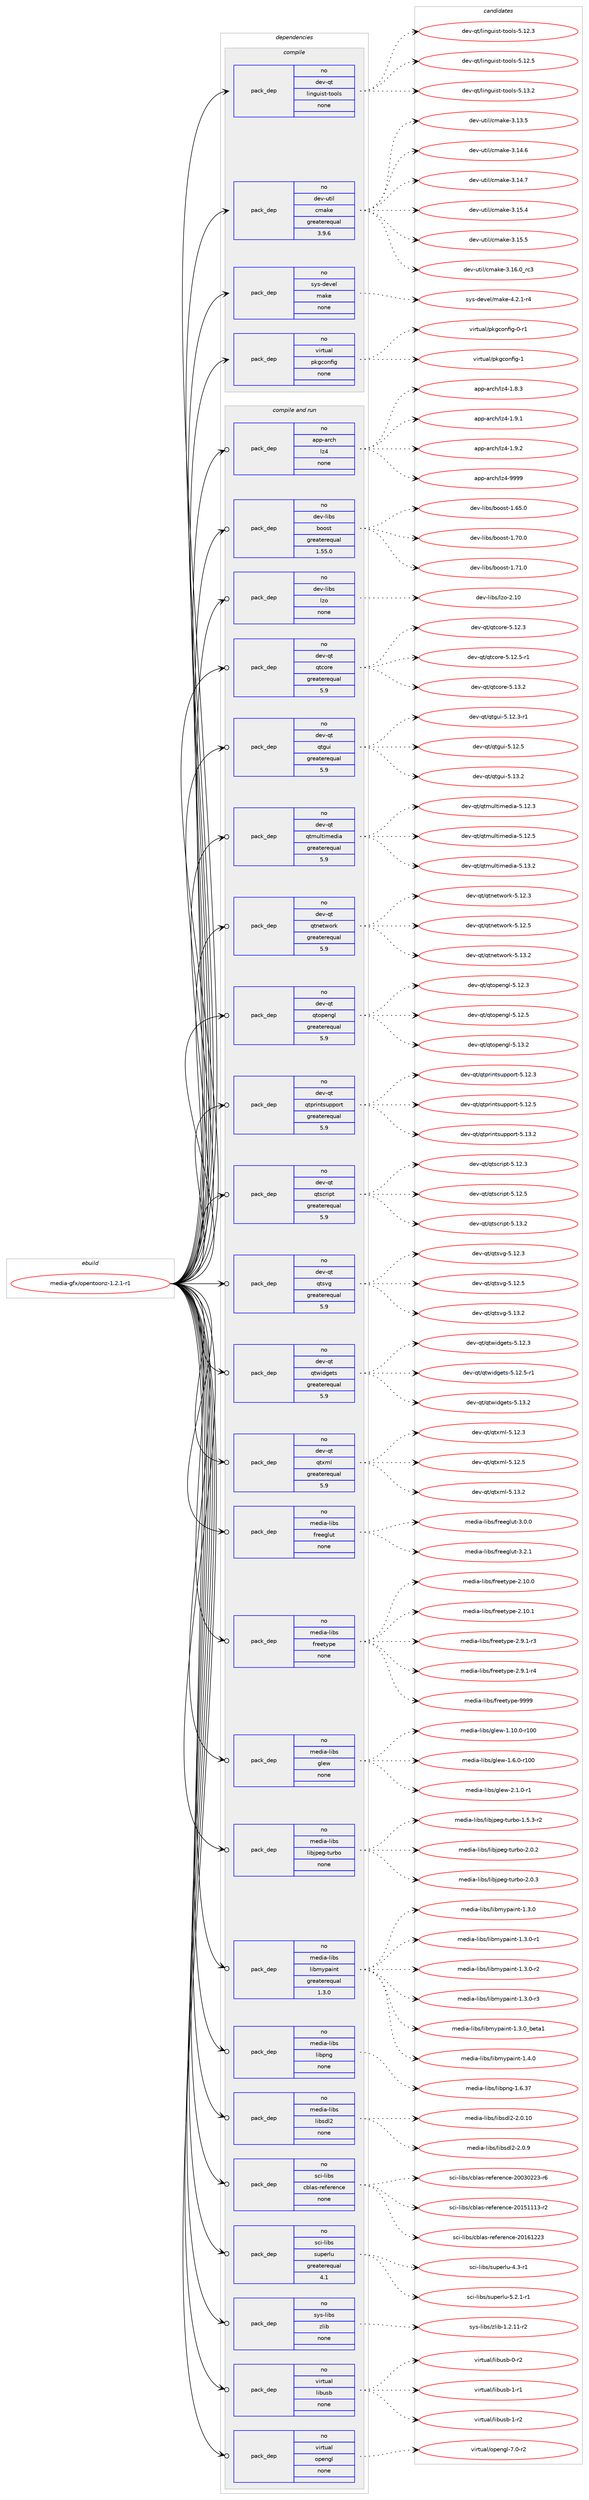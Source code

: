 digraph prolog {

# *************
# Graph options
# *************

newrank=true;
concentrate=true;
compound=true;
graph [rankdir=LR,fontname=Helvetica,fontsize=10,ranksep=1.5];#, ranksep=2.5, nodesep=0.2];
edge  [arrowhead=vee];
node  [fontname=Helvetica,fontsize=10];

# **********
# The ebuild
# **********

subgraph cluster_leftcol {
color=gray;
rank=same;
label=<<i>ebuild</i>>;
id [label="media-gfx/opentoonz-1.2.1-r1", color=red, width=4, href="../media-gfx/opentoonz-1.2.1-r1.svg"];
}

# ****************
# The dependencies
# ****************

subgraph cluster_midcol {
color=gray;
label=<<i>dependencies</i>>;
subgraph cluster_compile {
fillcolor="#eeeeee";
style=filled;
label=<<i>compile</i>>;
subgraph pack578596 {
dependency782543 [label=<<TABLE BORDER="0" CELLBORDER="1" CELLSPACING="0" CELLPADDING="4" WIDTH="220"><TR><TD ROWSPAN="6" CELLPADDING="30">pack_dep</TD></TR><TR><TD WIDTH="110">no</TD></TR><TR><TD>dev-qt</TD></TR><TR><TD>linguist-tools</TD></TR><TR><TD>none</TD></TR><TR><TD></TD></TR></TABLE>>, shape=none, color=blue];
}
id:e -> dependency782543:w [weight=20,style="solid",arrowhead="vee"];
subgraph pack578597 {
dependency782544 [label=<<TABLE BORDER="0" CELLBORDER="1" CELLSPACING="0" CELLPADDING="4" WIDTH="220"><TR><TD ROWSPAN="6" CELLPADDING="30">pack_dep</TD></TR><TR><TD WIDTH="110">no</TD></TR><TR><TD>dev-util</TD></TR><TR><TD>cmake</TD></TR><TR><TD>greaterequal</TD></TR><TR><TD>3.9.6</TD></TR></TABLE>>, shape=none, color=blue];
}
id:e -> dependency782544:w [weight=20,style="solid",arrowhead="vee"];
subgraph pack578598 {
dependency782545 [label=<<TABLE BORDER="0" CELLBORDER="1" CELLSPACING="0" CELLPADDING="4" WIDTH="220"><TR><TD ROWSPAN="6" CELLPADDING="30">pack_dep</TD></TR><TR><TD WIDTH="110">no</TD></TR><TR><TD>sys-devel</TD></TR><TR><TD>make</TD></TR><TR><TD>none</TD></TR><TR><TD></TD></TR></TABLE>>, shape=none, color=blue];
}
id:e -> dependency782545:w [weight=20,style="solid",arrowhead="vee"];
subgraph pack578599 {
dependency782546 [label=<<TABLE BORDER="0" CELLBORDER="1" CELLSPACING="0" CELLPADDING="4" WIDTH="220"><TR><TD ROWSPAN="6" CELLPADDING="30">pack_dep</TD></TR><TR><TD WIDTH="110">no</TD></TR><TR><TD>virtual</TD></TR><TR><TD>pkgconfig</TD></TR><TR><TD>none</TD></TR><TR><TD></TD></TR></TABLE>>, shape=none, color=blue];
}
id:e -> dependency782546:w [weight=20,style="solid",arrowhead="vee"];
}
subgraph cluster_compileandrun {
fillcolor="#eeeeee";
style=filled;
label=<<i>compile and run</i>>;
subgraph pack578600 {
dependency782547 [label=<<TABLE BORDER="0" CELLBORDER="1" CELLSPACING="0" CELLPADDING="4" WIDTH="220"><TR><TD ROWSPAN="6" CELLPADDING="30">pack_dep</TD></TR><TR><TD WIDTH="110">no</TD></TR><TR><TD>app-arch</TD></TR><TR><TD>lz4</TD></TR><TR><TD>none</TD></TR><TR><TD></TD></TR></TABLE>>, shape=none, color=blue];
}
id:e -> dependency782547:w [weight=20,style="solid",arrowhead="odotvee"];
subgraph pack578601 {
dependency782548 [label=<<TABLE BORDER="0" CELLBORDER="1" CELLSPACING="0" CELLPADDING="4" WIDTH="220"><TR><TD ROWSPAN="6" CELLPADDING="30">pack_dep</TD></TR><TR><TD WIDTH="110">no</TD></TR><TR><TD>dev-libs</TD></TR><TR><TD>boost</TD></TR><TR><TD>greaterequal</TD></TR><TR><TD>1.55.0</TD></TR></TABLE>>, shape=none, color=blue];
}
id:e -> dependency782548:w [weight=20,style="solid",arrowhead="odotvee"];
subgraph pack578602 {
dependency782549 [label=<<TABLE BORDER="0" CELLBORDER="1" CELLSPACING="0" CELLPADDING="4" WIDTH="220"><TR><TD ROWSPAN="6" CELLPADDING="30">pack_dep</TD></TR><TR><TD WIDTH="110">no</TD></TR><TR><TD>dev-libs</TD></TR><TR><TD>lzo</TD></TR><TR><TD>none</TD></TR><TR><TD></TD></TR></TABLE>>, shape=none, color=blue];
}
id:e -> dependency782549:w [weight=20,style="solid",arrowhead="odotvee"];
subgraph pack578603 {
dependency782550 [label=<<TABLE BORDER="0" CELLBORDER="1" CELLSPACING="0" CELLPADDING="4" WIDTH="220"><TR><TD ROWSPAN="6" CELLPADDING="30">pack_dep</TD></TR><TR><TD WIDTH="110">no</TD></TR><TR><TD>dev-qt</TD></TR><TR><TD>qtcore</TD></TR><TR><TD>greaterequal</TD></TR><TR><TD>5.9</TD></TR></TABLE>>, shape=none, color=blue];
}
id:e -> dependency782550:w [weight=20,style="solid",arrowhead="odotvee"];
subgraph pack578604 {
dependency782551 [label=<<TABLE BORDER="0" CELLBORDER="1" CELLSPACING="0" CELLPADDING="4" WIDTH="220"><TR><TD ROWSPAN="6" CELLPADDING="30">pack_dep</TD></TR><TR><TD WIDTH="110">no</TD></TR><TR><TD>dev-qt</TD></TR><TR><TD>qtgui</TD></TR><TR><TD>greaterequal</TD></TR><TR><TD>5.9</TD></TR></TABLE>>, shape=none, color=blue];
}
id:e -> dependency782551:w [weight=20,style="solid",arrowhead="odotvee"];
subgraph pack578605 {
dependency782552 [label=<<TABLE BORDER="0" CELLBORDER="1" CELLSPACING="0" CELLPADDING="4" WIDTH="220"><TR><TD ROWSPAN="6" CELLPADDING="30">pack_dep</TD></TR><TR><TD WIDTH="110">no</TD></TR><TR><TD>dev-qt</TD></TR><TR><TD>qtmultimedia</TD></TR><TR><TD>greaterequal</TD></TR><TR><TD>5.9</TD></TR></TABLE>>, shape=none, color=blue];
}
id:e -> dependency782552:w [weight=20,style="solid",arrowhead="odotvee"];
subgraph pack578606 {
dependency782553 [label=<<TABLE BORDER="0" CELLBORDER="1" CELLSPACING="0" CELLPADDING="4" WIDTH="220"><TR><TD ROWSPAN="6" CELLPADDING="30">pack_dep</TD></TR><TR><TD WIDTH="110">no</TD></TR><TR><TD>dev-qt</TD></TR><TR><TD>qtnetwork</TD></TR><TR><TD>greaterequal</TD></TR><TR><TD>5.9</TD></TR></TABLE>>, shape=none, color=blue];
}
id:e -> dependency782553:w [weight=20,style="solid",arrowhead="odotvee"];
subgraph pack578607 {
dependency782554 [label=<<TABLE BORDER="0" CELLBORDER="1" CELLSPACING="0" CELLPADDING="4" WIDTH="220"><TR><TD ROWSPAN="6" CELLPADDING="30">pack_dep</TD></TR><TR><TD WIDTH="110">no</TD></TR><TR><TD>dev-qt</TD></TR><TR><TD>qtopengl</TD></TR><TR><TD>greaterequal</TD></TR><TR><TD>5.9</TD></TR></TABLE>>, shape=none, color=blue];
}
id:e -> dependency782554:w [weight=20,style="solid",arrowhead="odotvee"];
subgraph pack578608 {
dependency782555 [label=<<TABLE BORDER="0" CELLBORDER="1" CELLSPACING="0" CELLPADDING="4" WIDTH="220"><TR><TD ROWSPAN="6" CELLPADDING="30">pack_dep</TD></TR><TR><TD WIDTH="110">no</TD></TR><TR><TD>dev-qt</TD></TR><TR><TD>qtprintsupport</TD></TR><TR><TD>greaterequal</TD></TR><TR><TD>5.9</TD></TR></TABLE>>, shape=none, color=blue];
}
id:e -> dependency782555:w [weight=20,style="solid",arrowhead="odotvee"];
subgraph pack578609 {
dependency782556 [label=<<TABLE BORDER="0" CELLBORDER="1" CELLSPACING="0" CELLPADDING="4" WIDTH="220"><TR><TD ROWSPAN="6" CELLPADDING="30">pack_dep</TD></TR><TR><TD WIDTH="110">no</TD></TR><TR><TD>dev-qt</TD></TR><TR><TD>qtscript</TD></TR><TR><TD>greaterequal</TD></TR><TR><TD>5.9</TD></TR></TABLE>>, shape=none, color=blue];
}
id:e -> dependency782556:w [weight=20,style="solid",arrowhead="odotvee"];
subgraph pack578610 {
dependency782557 [label=<<TABLE BORDER="0" CELLBORDER="1" CELLSPACING="0" CELLPADDING="4" WIDTH="220"><TR><TD ROWSPAN="6" CELLPADDING="30">pack_dep</TD></TR><TR><TD WIDTH="110">no</TD></TR><TR><TD>dev-qt</TD></TR><TR><TD>qtsvg</TD></TR><TR><TD>greaterequal</TD></TR><TR><TD>5.9</TD></TR></TABLE>>, shape=none, color=blue];
}
id:e -> dependency782557:w [weight=20,style="solid",arrowhead="odotvee"];
subgraph pack578611 {
dependency782558 [label=<<TABLE BORDER="0" CELLBORDER="1" CELLSPACING="0" CELLPADDING="4" WIDTH="220"><TR><TD ROWSPAN="6" CELLPADDING="30">pack_dep</TD></TR><TR><TD WIDTH="110">no</TD></TR><TR><TD>dev-qt</TD></TR><TR><TD>qtwidgets</TD></TR><TR><TD>greaterequal</TD></TR><TR><TD>5.9</TD></TR></TABLE>>, shape=none, color=blue];
}
id:e -> dependency782558:w [weight=20,style="solid",arrowhead="odotvee"];
subgraph pack578612 {
dependency782559 [label=<<TABLE BORDER="0" CELLBORDER="1" CELLSPACING="0" CELLPADDING="4" WIDTH="220"><TR><TD ROWSPAN="6" CELLPADDING="30">pack_dep</TD></TR><TR><TD WIDTH="110">no</TD></TR><TR><TD>dev-qt</TD></TR><TR><TD>qtxml</TD></TR><TR><TD>greaterequal</TD></TR><TR><TD>5.9</TD></TR></TABLE>>, shape=none, color=blue];
}
id:e -> dependency782559:w [weight=20,style="solid",arrowhead="odotvee"];
subgraph pack578613 {
dependency782560 [label=<<TABLE BORDER="0" CELLBORDER="1" CELLSPACING="0" CELLPADDING="4" WIDTH="220"><TR><TD ROWSPAN="6" CELLPADDING="30">pack_dep</TD></TR><TR><TD WIDTH="110">no</TD></TR><TR><TD>media-libs</TD></TR><TR><TD>freeglut</TD></TR><TR><TD>none</TD></TR><TR><TD></TD></TR></TABLE>>, shape=none, color=blue];
}
id:e -> dependency782560:w [weight=20,style="solid",arrowhead="odotvee"];
subgraph pack578614 {
dependency782561 [label=<<TABLE BORDER="0" CELLBORDER="1" CELLSPACING="0" CELLPADDING="4" WIDTH="220"><TR><TD ROWSPAN="6" CELLPADDING="30">pack_dep</TD></TR><TR><TD WIDTH="110">no</TD></TR><TR><TD>media-libs</TD></TR><TR><TD>freetype</TD></TR><TR><TD>none</TD></TR><TR><TD></TD></TR></TABLE>>, shape=none, color=blue];
}
id:e -> dependency782561:w [weight=20,style="solid",arrowhead="odotvee"];
subgraph pack578615 {
dependency782562 [label=<<TABLE BORDER="0" CELLBORDER="1" CELLSPACING="0" CELLPADDING="4" WIDTH="220"><TR><TD ROWSPAN="6" CELLPADDING="30">pack_dep</TD></TR><TR><TD WIDTH="110">no</TD></TR><TR><TD>media-libs</TD></TR><TR><TD>glew</TD></TR><TR><TD>none</TD></TR><TR><TD></TD></TR></TABLE>>, shape=none, color=blue];
}
id:e -> dependency782562:w [weight=20,style="solid",arrowhead="odotvee"];
subgraph pack578616 {
dependency782563 [label=<<TABLE BORDER="0" CELLBORDER="1" CELLSPACING="0" CELLPADDING="4" WIDTH="220"><TR><TD ROWSPAN="6" CELLPADDING="30">pack_dep</TD></TR><TR><TD WIDTH="110">no</TD></TR><TR><TD>media-libs</TD></TR><TR><TD>libjpeg-turbo</TD></TR><TR><TD>none</TD></TR><TR><TD></TD></TR></TABLE>>, shape=none, color=blue];
}
id:e -> dependency782563:w [weight=20,style="solid",arrowhead="odotvee"];
subgraph pack578617 {
dependency782564 [label=<<TABLE BORDER="0" CELLBORDER="1" CELLSPACING="0" CELLPADDING="4" WIDTH="220"><TR><TD ROWSPAN="6" CELLPADDING="30">pack_dep</TD></TR><TR><TD WIDTH="110">no</TD></TR><TR><TD>media-libs</TD></TR><TR><TD>libmypaint</TD></TR><TR><TD>greaterequal</TD></TR><TR><TD>1.3.0</TD></TR></TABLE>>, shape=none, color=blue];
}
id:e -> dependency782564:w [weight=20,style="solid",arrowhead="odotvee"];
subgraph pack578618 {
dependency782565 [label=<<TABLE BORDER="0" CELLBORDER="1" CELLSPACING="0" CELLPADDING="4" WIDTH="220"><TR><TD ROWSPAN="6" CELLPADDING="30">pack_dep</TD></TR><TR><TD WIDTH="110">no</TD></TR><TR><TD>media-libs</TD></TR><TR><TD>libpng</TD></TR><TR><TD>none</TD></TR><TR><TD></TD></TR></TABLE>>, shape=none, color=blue];
}
id:e -> dependency782565:w [weight=20,style="solid",arrowhead="odotvee"];
subgraph pack578619 {
dependency782566 [label=<<TABLE BORDER="0" CELLBORDER="1" CELLSPACING="0" CELLPADDING="4" WIDTH="220"><TR><TD ROWSPAN="6" CELLPADDING="30">pack_dep</TD></TR><TR><TD WIDTH="110">no</TD></TR><TR><TD>media-libs</TD></TR><TR><TD>libsdl2</TD></TR><TR><TD>none</TD></TR><TR><TD></TD></TR></TABLE>>, shape=none, color=blue];
}
id:e -> dependency782566:w [weight=20,style="solid",arrowhead="odotvee"];
subgraph pack578620 {
dependency782567 [label=<<TABLE BORDER="0" CELLBORDER="1" CELLSPACING="0" CELLPADDING="4" WIDTH="220"><TR><TD ROWSPAN="6" CELLPADDING="30">pack_dep</TD></TR><TR><TD WIDTH="110">no</TD></TR><TR><TD>sci-libs</TD></TR><TR><TD>cblas-reference</TD></TR><TR><TD>none</TD></TR><TR><TD></TD></TR></TABLE>>, shape=none, color=blue];
}
id:e -> dependency782567:w [weight=20,style="solid",arrowhead="odotvee"];
subgraph pack578621 {
dependency782568 [label=<<TABLE BORDER="0" CELLBORDER="1" CELLSPACING="0" CELLPADDING="4" WIDTH="220"><TR><TD ROWSPAN="6" CELLPADDING="30">pack_dep</TD></TR><TR><TD WIDTH="110">no</TD></TR><TR><TD>sci-libs</TD></TR><TR><TD>superlu</TD></TR><TR><TD>greaterequal</TD></TR><TR><TD>4.1</TD></TR></TABLE>>, shape=none, color=blue];
}
id:e -> dependency782568:w [weight=20,style="solid",arrowhead="odotvee"];
subgraph pack578622 {
dependency782569 [label=<<TABLE BORDER="0" CELLBORDER="1" CELLSPACING="0" CELLPADDING="4" WIDTH="220"><TR><TD ROWSPAN="6" CELLPADDING="30">pack_dep</TD></TR><TR><TD WIDTH="110">no</TD></TR><TR><TD>sys-libs</TD></TR><TR><TD>zlib</TD></TR><TR><TD>none</TD></TR><TR><TD></TD></TR></TABLE>>, shape=none, color=blue];
}
id:e -> dependency782569:w [weight=20,style="solid",arrowhead="odotvee"];
subgraph pack578623 {
dependency782570 [label=<<TABLE BORDER="0" CELLBORDER="1" CELLSPACING="0" CELLPADDING="4" WIDTH="220"><TR><TD ROWSPAN="6" CELLPADDING="30">pack_dep</TD></TR><TR><TD WIDTH="110">no</TD></TR><TR><TD>virtual</TD></TR><TR><TD>libusb</TD></TR><TR><TD>none</TD></TR><TR><TD></TD></TR></TABLE>>, shape=none, color=blue];
}
id:e -> dependency782570:w [weight=20,style="solid",arrowhead="odotvee"];
subgraph pack578624 {
dependency782571 [label=<<TABLE BORDER="0" CELLBORDER="1" CELLSPACING="0" CELLPADDING="4" WIDTH="220"><TR><TD ROWSPAN="6" CELLPADDING="30">pack_dep</TD></TR><TR><TD WIDTH="110">no</TD></TR><TR><TD>virtual</TD></TR><TR><TD>opengl</TD></TR><TR><TD>none</TD></TR><TR><TD></TD></TR></TABLE>>, shape=none, color=blue];
}
id:e -> dependency782571:w [weight=20,style="solid",arrowhead="odotvee"];
}
subgraph cluster_run {
fillcolor="#eeeeee";
style=filled;
label=<<i>run</i>>;
}
}

# **************
# The candidates
# **************

subgraph cluster_choices {
rank=same;
color=gray;
label=<<i>candidates</i>>;

subgraph choice578596 {
color=black;
nodesep=1;
choice10010111845113116471081051101031171051151164511611111110811545534649504651 [label="dev-qt/linguist-tools-5.12.3", color=red, width=4,href="../dev-qt/linguist-tools-5.12.3.svg"];
choice10010111845113116471081051101031171051151164511611111110811545534649504653 [label="dev-qt/linguist-tools-5.12.5", color=red, width=4,href="../dev-qt/linguist-tools-5.12.5.svg"];
choice10010111845113116471081051101031171051151164511611111110811545534649514650 [label="dev-qt/linguist-tools-5.13.2", color=red, width=4,href="../dev-qt/linguist-tools-5.13.2.svg"];
dependency782543:e -> choice10010111845113116471081051101031171051151164511611111110811545534649504651:w [style=dotted,weight="100"];
dependency782543:e -> choice10010111845113116471081051101031171051151164511611111110811545534649504653:w [style=dotted,weight="100"];
dependency782543:e -> choice10010111845113116471081051101031171051151164511611111110811545534649514650:w [style=dotted,weight="100"];
}
subgraph choice578597 {
color=black;
nodesep=1;
choice1001011184511711610510847991099710710145514649514653 [label="dev-util/cmake-3.13.5", color=red, width=4,href="../dev-util/cmake-3.13.5.svg"];
choice1001011184511711610510847991099710710145514649524654 [label="dev-util/cmake-3.14.6", color=red, width=4,href="../dev-util/cmake-3.14.6.svg"];
choice1001011184511711610510847991099710710145514649524655 [label="dev-util/cmake-3.14.7", color=red, width=4,href="../dev-util/cmake-3.14.7.svg"];
choice1001011184511711610510847991099710710145514649534652 [label="dev-util/cmake-3.15.4", color=red, width=4,href="../dev-util/cmake-3.15.4.svg"];
choice1001011184511711610510847991099710710145514649534653 [label="dev-util/cmake-3.15.5", color=red, width=4,href="../dev-util/cmake-3.15.5.svg"];
choice1001011184511711610510847991099710710145514649544648951149951 [label="dev-util/cmake-3.16.0_rc3", color=red, width=4,href="../dev-util/cmake-3.16.0_rc3.svg"];
dependency782544:e -> choice1001011184511711610510847991099710710145514649514653:w [style=dotted,weight="100"];
dependency782544:e -> choice1001011184511711610510847991099710710145514649524654:w [style=dotted,weight="100"];
dependency782544:e -> choice1001011184511711610510847991099710710145514649524655:w [style=dotted,weight="100"];
dependency782544:e -> choice1001011184511711610510847991099710710145514649534652:w [style=dotted,weight="100"];
dependency782544:e -> choice1001011184511711610510847991099710710145514649534653:w [style=dotted,weight="100"];
dependency782544:e -> choice1001011184511711610510847991099710710145514649544648951149951:w [style=dotted,weight="100"];
}
subgraph choice578598 {
color=black;
nodesep=1;
choice1151211154510010111810110847109971071014552465046494511452 [label="sys-devel/make-4.2.1-r4", color=red, width=4,href="../sys-devel/make-4.2.1-r4.svg"];
dependency782545:e -> choice1151211154510010111810110847109971071014552465046494511452:w [style=dotted,weight="100"];
}
subgraph choice578599 {
color=black;
nodesep=1;
choice11810511411611797108471121071039911111010210510345484511449 [label="virtual/pkgconfig-0-r1", color=red, width=4,href="../virtual/pkgconfig-0-r1.svg"];
choice1181051141161179710847112107103991111101021051034549 [label="virtual/pkgconfig-1", color=red, width=4,href="../virtual/pkgconfig-1.svg"];
dependency782546:e -> choice11810511411611797108471121071039911111010210510345484511449:w [style=dotted,weight="100"];
dependency782546:e -> choice1181051141161179710847112107103991111101021051034549:w [style=dotted,weight="100"];
}
subgraph choice578600 {
color=black;
nodesep=1;
choice971121124597114991044710812252454946564651 [label="app-arch/lz4-1.8.3", color=red, width=4,href="../app-arch/lz4-1.8.3.svg"];
choice971121124597114991044710812252454946574649 [label="app-arch/lz4-1.9.1", color=red, width=4,href="../app-arch/lz4-1.9.1.svg"];
choice971121124597114991044710812252454946574650 [label="app-arch/lz4-1.9.2", color=red, width=4,href="../app-arch/lz4-1.9.2.svg"];
choice9711211245971149910447108122524557575757 [label="app-arch/lz4-9999", color=red, width=4,href="../app-arch/lz4-9999.svg"];
dependency782547:e -> choice971121124597114991044710812252454946564651:w [style=dotted,weight="100"];
dependency782547:e -> choice971121124597114991044710812252454946574649:w [style=dotted,weight="100"];
dependency782547:e -> choice971121124597114991044710812252454946574650:w [style=dotted,weight="100"];
dependency782547:e -> choice9711211245971149910447108122524557575757:w [style=dotted,weight="100"];
}
subgraph choice578601 {
color=black;
nodesep=1;
choice1001011184510810598115479811111111511645494654534648 [label="dev-libs/boost-1.65.0", color=red, width=4,href="../dev-libs/boost-1.65.0.svg"];
choice1001011184510810598115479811111111511645494655484648 [label="dev-libs/boost-1.70.0", color=red, width=4,href="../dev-libs/boost-1.70.0.svg"];
choice1001011184510810598115479811111111511645494655494648 [label="dev-libs/boost-1.71.0", color=red, width=4,href="../dev-libs/boost-1.71.0.svg"];
dependency782548:e -> choice1001011184510810598115479811111111511645494654534648:w [style=dotted,weight="100"];
dependency782548:e -> choice1001011184510810598115479811111111511645494655484648:w [style=dotted,weight="100"];
dependency782548:e -> choice1001011184510810598115479811111111511645494655494648:w [style=dotted,weight="100"];
}
subgraph choice578602 {
color=black;
nodesep=1;
choice1001011184510810598115471081221114550464948 [label="dev-libs/lzo-2.10", color=red, width=4,href="../dev-libs/lzo-2.10.svg"];
dependency782549:e -> choice1001011184510810598115471081221114550464948:w [style=dotted,weight="100"];
}
subgraph choice578603 {
color=black;
nodesep=1;
choice10010111845113116471131169911111410145534649504651 [label="dev-qt/qtcore-5.12.3", color=red, width=4,href="../dev-qt/qtcore-5.12.3.svg"];
choice100101118451131164711311699111114101455346495046534511449 [label="dev-qt/qtcore-5.12.5-r1", color=red, width=4,href="../dev-qt/qtcore-5.12.5-r1.svg"];
choice10010111845113116471131169911111410145534649514650 [label="dev-qt/qtcore-5.13.2", color=red, width=4,href="../dev-qt/qtcore-5.13.2.svg"];
dependency782550:e -> choice10010111845113116471131169911111410145534649504651:w [style=dotted,weight="100"];
dependency782550:e -> choice100101118451131164711311699111114101455346495046534511449:w [style=dotted,weight="100"];
dependency782550:e -> choice10010111845113116471131169911111410145534649514650:w [style=dotted,weight="100"];
}
subgraph choice578604 {
color=black;
nodesep=1;
choice1001011184511311647113116103117105455346495046514511449 [label="dev-qt/qtgui-5.12.3-r1", color=red, width=4,href="../dev-qt/qtgui-5.12.3-r1.svg"];
choice100101118451131164711311610311710545534649504653 [label="dev-qt/qtgui-5.12.5", color=red, width=4,href="../dev-qt/qtgui-5.12.5.svg"];
choice100101118451131164711311610311710545534649514650 [label="dev-qt/qtgui-5.13.2", color=red, width=4,href="../dev-qt/qtgui-5.13.2.svg"];
dependency782551:e -> choice1001011184511311647113116103117105455346495046514511449:w [style=dotted,weight="100"];
dependency782551:e -> choice100101118451131164711311610311710545534649504653:w [style=dotted,weight="100"];
dependency782551:e -> choice100101118451131164711311610311710545534649514650:w [style=dotted,weight="100"];
}
subgraph choice578605 {
color=black;
nodesep=1;
choice10010111845113116471131161091171081161051091011001059745534649504651 [label="dev-qt/qtmultimedia-5.12.3", color=red, width=4,href="../dev-qt/qtmultimedia-5.12.3.svg"];
choice10010111845113116471131161091171081161051091011001059745534649504653 [label="dev-qt/qtmultimedia-5.12.5", color=red, width=4,href="../dev-qt/qtmultimedia-5.12.5.svg"];
choice10010111845113116471131161091171081161051091011001059745534649514650 [label="dev-qt/qtmultimedia-5.13.2", color=red, width=4,href="../dev-qt/qtmultimedia-5.13.2.svg"];
dependency782552:e -> choice10010111845113116471131161091171081161051091011001059745534649504651:w [style=dotted,weight="100"];
dependency782552:e -> choice10010111845113116471131161091171081161051091011001059745534649504653:w [style=dotted,weight="100"];
dependency782552:e -> choice10010111845113116471131161091171081161051091011001059745534649514650:w [style=dotted,weight="100"];
}
subgraph choice578606 {
color=black;
nodesep=1;
choice100101118451131164711311611010111611911111410745534649504651 [label="dev-qt/qtnetwork-5.12.3", color=red, width=4,href="../dev-qt/qtnetwork-5.12.3.svg"];
choice100101118451131164711311611010111611911111410745534649504653 [label="dev-qt/qtnetwork-5.12.5", color=red, width=4,href="../dev-qt/qtnetwork-5.12.5.svg"];
choice100101118451131164711311611010111611911111410745534649514650 [label="dev-qt/qtnetwork-5.13.2", color=red, width=4,href="../dev-qt/qtnetwork-5.13.2.svg"];
dependency782553:e -> choice100101118451131164711311611010111611911111410745534649504651:w [style=dotted,weight="100"];
dependency782553:e -> choice100101118451131164711311611010111611911111410745534649504653:w [style=dotted,weight="100"];
dependency782553:e -> choice100101118451131164711311611010111611911111410745534649514650:w [style=dotted,weight="100"];
}
subgraph choice578607 {
color=black;
nodesep=1;
choice100101118451131164711311611111210111010310845534649504651 [label="dev-qt/qtopengl-5.12.3", color=red, width=4,href="../dev-qt/qtopengl-5.12.3.svg"];
choice100101118451131164711311611111210111010310845534649504653 [label="dev-qt/qtopengl-5.12.5", color=red, width=4,href="../dev-qt/qtopengl-5.12.5.svg"];
choice100101118451131164711311611111210111010310845534649514650 [label="dev-qt/qtopengl-5.13.2", color=red, width=4,href="../dev-qt/qtopengl-5.13.2.svg"];
dependency782554:e -> choice100101118451131164711311611111210111010310845534649504651:w [style=dotted,weight="100"];
dependency782554:e -> choice100101118451131164711311611111210111010310845534649504653:w [style=dotted,weight="100"];
dependency782554:e -> choice100101118451131164711311611111210111010310845534649514650:w [style=dotted,weight="100"];
}
subgraph choice578608 {
color=black;
nodesep=1;
choice100101118451131164711311611211410511011611511711211211111411645534649504651 [label="dev-qt/qtprintsupport-5.12.3", color=red, width=4,href="../dev-qt/qtprintsupport-5.12.3.svg"];
choice100101118451131164711311611211410511011611511711211211111411645534649504653 [label="dev-qt/qtprintsupport-5.12.5", color=red, width=4,href="../dev-qt/qtprintsupport-5.12.5.svg"];
choice100101118451131164711311611211410511011611511711211211111411645534649514650 [label="dev-qt/qtprintsupport-5.13.2", color=red, width=4,href="../dev-qt/qtprintsupport-5.13.2.svg"];
dependency782555:e -> choice100101118451131164711311611211410511011611511711211211111411645534649504651:w [style=dotted,weight="100"];
dependency782555:e -> choice100101118451131164711311611211410511011611511711211211111411645534649504653:w [style=dotted,weight="100"];
dependency782555:e -> choice100101118451131164711311611211410511011611511711211211111411645534649514650:w [style=dotted,weight="100"];
}
subgraph choice578609 {
color=black;
nodesep=1;
choice10010111845113116471131161159911410511211645534649504651 [label="dev-qt/qtscript-5.12.3", color=red, width=4,href="../dev-qt/qtscript-5.12.3.svg"];
choice10010111845113116471131161159911410511211645534649504653 [label="dev-qt/qtscript-5.12.5", color=red, width=4,href="../dev-qt/qtscript-5.12.5.svg"];
choice10010111845113116471131161159911410511211645534649514650 [label="dev-qt/qtscript-5.13.2", color=red, width=4,href="../dev-qt/qtscript-5.13.2.svg"];
dependency782556:e -> choice10010111845113116471131161159911410511211645534649504651:w [style=dotted,weight="100"];
dependency782556:e -> choice10010111845113116471131161159911410511211645534649504653:w [style=dotted,weight="100"];
dependency782556:e -> choice10010111845113116471131161159911410511211645534649514650:w [style=dotted,weight="100"];
}
subgraph choice578610 {
color=black;
nodesep=1;
choice100101118451131164711311611511810345534649504651 [label="dev-qt/qtsvg-5.12.3", color=red, width=4,href="../dev-qt/qtsvg-5.12.3.svg"];
choice100101118451131164711311611511810345534649504653 [label="dev-qt/qtsvg-5.12.5", color=red, width=4,href="../dev-qt/qtsvg-5.12.5.svg"];
choice100101118451131164711311611511810345534649514650 [label="dev-qt/qtsvg-5.13.2", color=red, width=4,href="../dev-qt/qtsvg-5.13.2.svg"];
dependency782557:e -> choice100101118451131164711311611511810345534649504651:w [style=dotted,weight="100"];
dependency782557:e -> choice100101118451131164711311611511810345534649504653:w [style=dotted,weight="100"];
dependency782557:e -> choice100101118451131164711311611511810345534649514650:w [style=dotted,weight="100"];
}
subgraph choice578611 {
color=black;
nodesep=1;
choice100101118451131164711311611910510010310111611545534649504651 [label="dev-qt/qtwidgets-5.12.3", color=red, width=4,href="../dev-qt/qtwidgets-5.12.3.svg"];
choice1001011184511311647113116119105100103101116115455346495046534511449 [label="dev-qt/qtwidgets-5.12.5-r1", color=red, width=4,href="../dev-qt/qtwidgets-5.12.5-r1.svg"];
choice100101118451131164711311611910510010310111611545534649514650 [label="dev-qt/qtwidgets-5.13.2", color=red, width=4,href="../dev-qt/qtwidgets-5.13.2.svg"];
dependency782558:e -> choice100101118451131164711311611910510010310111611545534649504651:w [style=dotted,weight="100"];
dependency782558:e -> choice1001011184511311647113116119105100103101116115455346495046534511449:w [style=dotted,weight="100"];
dependency782558:e -> choice100101118451131164711311611910510010310111611545534649514650:w [style=dotted,weight="100"];
}
subgraph choice578612 {
color=black;
nodesep=1;
choice100101118451131164711311612010910845534649504651 [label="dev-qt/qtxml-5.12.3", color=red, width=4,href="../dev-qt/qtxml-5.12.3.svg"];
choice100101118451131164711311612010910845534649504653 [label="dev-qt/qtxml-5.12.5", color=red, width=4,href="../dev-qt/qtxml-5.12.5.svg"];
choice100101118451131164711311612010910845534649514650 [label="dev-qt/qtxml-5.13.2", color=red, width=4,href="../dev-qt/qtxml-5.13.2.svg"];
dependency782559:e -> choice100101118451131164711311612010910845534649504651:w [style=dotted,weight="100"];
dependency782559:e -> choice100101118451131164711311612010910845534649504653:w [style=dotted,weight="100"];
dependency782559:e -> choice100101118451131164711311612010910845534649514650:w [style=dotted,weight="100"];
}
subgraph choice578613 {
color=black;
nodesep=1;
choice10910110010597451081059811547102114101101103108117116455146484648 [label="media-libs/freeglut-3.0.0", color=red, width=4,href="../media-libs/freeglut-3.0.0.svg"];
choice10910110010597451081059811547102114101101103108117116455146504649 [label="media-libs/freeglut-3.2.1", color=red, width=4,href="../media-libs/freeglut-3.2.1.svg"];
dependency782560:e -> choice10910110010597451081059811547102114101101103108117116455146484648:w [style=dotted,weight="100"];
dependency782560:e -> choice10910110010597451081059811547102114101101103108117116455146504649:w [style=dotted,weight="100"];
}
subgraph choice578614 {
color=black;
nodesep=1;
choice1091011001059745108105981154710211410110111612111210145504649484648 [label="media-libs/freetype-2.10.0", color=red, width=4,href="../media-libs/freetype-2.10.0.svg"];
choice1091011001059745108105981154710211410110111612111210145504649484649 [label="media-libs/freetype-2.10.1", color=red, width=4,href="../media-libs/freetype-2.10.1.svg"];
choice109101100105974510810598115471021141011011161211121014550465746494511451 [label="media-libs/freetype-2.9.1-r3", color=red, width=4,href="../media-libs/freetype-2.9.1-r3.svg"];
choice109101100105974510810598115471021141011011161211121014550465746494511452 [label="media-libs/freetype-2.9.1-r4", color=red, width=4,href="../media-libs/freetype-2.9.1-r4.svg"];
choice109101100105974510810598115471021141011011161211121014557575757 [label="media-libs/freetype-9999", color=red, width=4,href="../media-libs/freetype-9999.svg"];
dependency782561:e -> choice1091011001059745108105981154710211410110111612111210145504649484648:w [style=dotted,weight="100"];
dependency782561:e -> choice1091011001059745108105981154710211410110111612111210145504649484649:w [style=dotted,weight="100"];
dependency782561:e -> choice109101100105974510810598115471021141011011161211121014550465746494511451:w [style=dotted,weight="100"];
dependency782561:e -> choice109101100105974510810598115471021141011011161211121014550465746494511452:w [style=dotted,weight="100"];
dependency782561:e -> choice109101100105974510810598115471021141011011161211121014557575757:w [style=dotted,weight="100"];
}
subgraph choice578615 {
color=black;
nodesep=1;
choice109101100105974510810598115471031081011194549464948464845114494848 [label="media-libs/glew-1.10.0-r100", color=red, width=4,href="../media-libs/glew-1.10.0-r100.svg"];
choice1091011001059745108105981154710310810111945494654464845114494848 [label="media-libs/glew-1.6.0-r100", color=red, width=4,href="../media-libs/glew-1.6.0-r100.svg"];
choice109101100105974510810598115471031081011194550464946484511449 [label="media-libs/glew-2.1.0-r1", color=red, width=4,href="../media-libs/glew-2.1.0-r1.svg"];
dependency782562:e -> choice109101100105974510810598115471031081011194549464948464845114494848:w [style=dotted,weight="100"];
dependency782562:e -> choice1091011001059745108105981154710310810111945494654464845114494848:w [style=dotted,weight="100"];
dependency782562:e -> choice109101100105974510810598115471031081011194550464946484511449:w [style=dotted,weight="100"];
}
subgraph choice578616 {
color=black;
nodesep=1;
choice109101100105974510810598115471081059810611210110345116117114981114549465346514511450 [label="media-libs/libjpeg-turbo-1.5.3-r2", color=red, width=4,href="../media-libs/libjpeg-turbo-1.5.3-r2.svg"];
choice10910110010597451081059811547108105981061121011034511611711498111455046484650 [label="media-libs/libjpeg-turbo-2.0.2", color=red, width=4,href="../media-libs/libjpeg-turbo-2.0.2.svg"];
choice10910110010597451081059811547108105981061121011034511611711498111455046484651 [label="media-libs/libjpeg-turbo-2.0.3", color=red, width=4,href="../media-libs/libjpeg-turbo-2.0.3.svg"];
dependency782563:e -> choice109101100105974510810598115471081059810611210110345116117114981114549465346514511450:w [style=dotted,weight="100"];
dependency782563:e -> choice10910110010597451081059811547108105981061121011034511611711498111455046484650:w [style=dotted,weight="100"];
dependency782563:e -> choice10910110010597451081059811547108105981061121011034511611711498111455046484651:w [style=dotted,weight="100"];
}
subgraph choice578617 {
color=black;
nodesep=1;
choice109101100105974510810598115471081059810912111297105110116454946514648 [label="media-libs/libmypaint-1.3.0", color=red, width=4,href="../media-libs/libmypaint-1.3.0.svg"];
choice1091011001059745108105981154710810598109121112971051101164549465146484511449 [label="media-libs/libmypaint-1.3.0-r1", color=red, width=4,href="../media-libs/libmypaint-1.3.0-r1.svg"];
choice1091011001059745108105981154710810598109121112971051101164549465146484511450 [label="media-libs/libmypaint-1.3.0-r2", color=red, width=4,href="../media-libs/libmypaint-1.3.0-r2.svg"];
choice1091011001059745108105981154710810598109121112971051101164549465146484511451 [label="media-libs/libmypaint-1.3.0-r3", color=red, width=4,href="../media-libs/libmypaint-1.3.0-r3.svg"];
choice10910110010597451081059811547108105981091211129710511011645494651464895981011169749 [label="media-libs/libmypaint-1.3.0_beta1", color=red, width=4,href="../media-libs/libmypaint-1.3.0_beta1.svg"];
choice109101100105974510810598115471081059810912111297105110116454946524648 [label="media-libs/libmypaint-1.4.0", color=red, width=4,href="../media-libs/libmypaint-1.4.0.svg"];
dependency782564:e -> choice109101100105974510810598115471081059810912111297105110116454946514648:w [style=dotted,weight="100"];
dependency782564:e -> choice1091011001059745108105981154710810598109121112971051101164549465146484511449:w [style=dotted,weight="100"];
dependency782564:e -> choice1091011001059745108105981154710810598109121112971051101164549465146484511450:w [style=dotted,weight="100"];
dependency782564:e -> choice1091011001059745108105981154710810598109121112971051101164549465146484511451:w [style=dotted,weight="100"];
dependency782564:e -> choice10910110010597451081059811547108105981091211129710511011645494651464895981011169749:w [style=dotted,weight="100"];
dependency782564:e -> choice109101100105974510810598115471081059810912111297105110116454946524648:w [style=dotted,weight="100"];
}
subgraph choice578618 {
color=black;
nodesep=1;
choice109101100105974510810598115471081059811211010345494654465155 [label="media-libs/libpng-1.6.37", color=red, width=4,href="../media-libs/libpng-1.6.37.svg"];
dependency782565:e -> choice109101100105974510810598115471081059811211010345494654465155:w [style=dotted,weight="100"];
}
subgraph choice578619 {
color=black;
nodesep=1;
choice10910110010597451081059811547108105981151001085045504648464948 [label="media-libs/libsdl2-2.0.10", color=red, width=4,href="../media-libs/libsdl2-2.0.10.svg"];
choice109101100105974510810598115471081059811510010850455046484657 [label="media-libs/libsdl2-2.0.9", color=red, width=4,href="../media-libs/libsdl2-2.0.9.svg"];
dependency782566:e -> choice10910110010597451081059811547108105981151001085045504648464948:w [style=dotted,weight="100"];
dependency782566:e -> choice109101100105974510810598115471081059811510010850455046484657:w [style=dotted,weight="100"];
}
subgraph choice578620 {
color=black;
nodesep=1;
choice1159910545108105981154799981089711545114101102101114101110991014550484851485050514511454 [label="sci-libs/cblas-reference-20030223-r6", color=red, width=4,href="../sci-libs/cblas-reference-20030223-r6.svg"];
choice1159910545108105981154799981089711545114101102101114101110991014550484953494949514511450 [label="sci-libs/cblas-reference-20151113-r2", color=red, width=4,href="../sci-libs/cblas-reference-20151113-r2.svg"];
choice115991054510810598115479998108971154511410110210111410111099101455048495449505051 [label="sci-libs/cblas-reference-20161223", color=red, width=4,href="../sci-libs/cblas-reference-20161223.svg"];
dependency782567:e -> choice1159910545108105981154799981089711545114101102101114101110991014550484851485050514511454:w [style=dotted,weight="100"];
dependency782567:e -> choice1159910545108105981154799981089711545114101102101114101110991014550484953494949514511450:w [style=dotted,weight="100"];
dependency782567:e -> choice115991054510810598115479998108971154511410110210111410111099101455048495449505051:w [style=dotted,weight="100"];
}
subgraph choice578621 {
color=black;
nodesep=1;
choice11599105451081059811547115117112101114108117455246514511449 [label="sci-libs/superlu-4.3-r1", color=red, width=4,href="../sci-libs/superlu-4.3-r1.svg"];
choice115991054510810598115471151171121011141081174553465046494511449 [label="sci-libs/superlu-5.2.1-r1", color=red, width=4,href="../sci-libs/superlu-5.2.1-r1.svg"];
dependency782568:e -> choice11599105451081059811547115117112101114108117455246514511449:w [style=dotted,weight="100"];
dependency782568:e -> choice115991054510810598115471151171121011141081174553465046494511449:w [style=dotted,weight="100"];
}
subgraph choice578622 {
color=black;
nodesep=1;
choice11512111545108105981154712210810598454946504649494511450 [label="sys-libs/zlib-1.2.11-r2", color=red, width=4,href="../sys-libs/zlib-1.2.11-r2.svg"];
dependency782569:e -> choice11512111545108105981154712210810598454946504649494511450:w [style=dotted,weight="100"];
}
subgraph choice578623 {
color=black;
nodesep=1;
choice1181051141161179710847108105981171159845484511450 [label="virtual/libusb-0-r2", color=red, width=4,href="../virtual/libusb-0-r2.svg"];
choice1181051141161179710847108105981171159845494511449 [label="virtual/libusb-1-r1", color=red, width=4,href="../virtual/libusb-1-r1.svg"];
choice1181051141161179710847108105981171159845494511450 [label="virtual/libusb-1-r2", color=red, width=4,href="../virtual/libusb-1-r2.svg"];
dependency782570:e -> choice1181051141161179710847108105981171159845484511450:w [style=dotted,weight="100"];
dependency782570:e -> choice1181051141161179710847108105981171159845494511449:w [style=dotted,weight="100"];
dependency782570:e -> choice1181051141161179710847108105981171159845494511450:w [style=dotted,weight="100"];
}
subgraph choice578624 {
color=black;
nodesep=1;
choice1181051141161179710847111112101110103108455546484511450 [label="virtual/opengl-7.0-r2", color=red, width=4,href="../virtual/opengl-7.0-r2.svg"];
dependency782571:e -> choice1181051141161179710847111112101110103108455546484511450:w [style=dotted,weight="100"];
}
}

}
